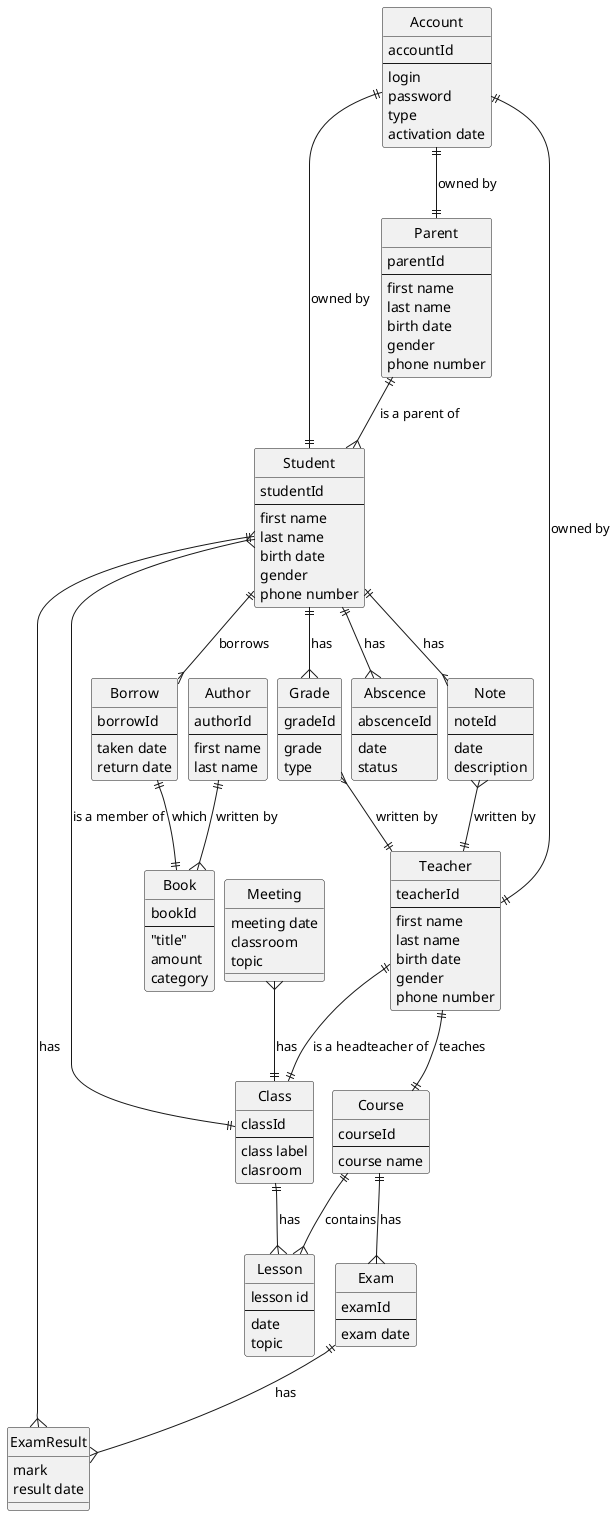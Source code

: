 @startuml
hide circle

skinparam nodesep 10
skinparam ranksep 15
entity "Account" as ac {
    accountId
    --
    login
    password
    type
    activation date
}
entity "Student" as stu {
    studentId
    --
    first name
    last name 
    birth date
    gender
    phone number
}
entity "Teacher" as tea {
    teacherId
    --
    first name
    last name 
    birth date
    gender
    phone number
}
entity "Parent" as par {
    parentId
    --
    first name
    last name 
    birth date
    gender
    phone number
}
entity "Abscence" as abs{
    abscenceId
    --
    date
    status
}
entity "Borrow" as bo{
    borrowId
    --
    taken date
    return date
}
entity "Book" as book{
    bookId
    --
    "title"
    amount
    category
}
entity "Author" as au{
    authorId
    --
    first name
    last name
}
entity "Course" as co{
    courseId
    --
    course name
}
entity "Lesson" as le{
    lesson id
    --
    date
    topic
}
entity "Class" as cl{
    classId 
    --
    class label
    clasroom
}
entity "Exam" as ex{
    examId
    --
    exam date
}
entity "ExamResult" as exR{
    mark
    result date
}
entity "Meeting" as me{
    meeting date
    classroom 
    topic 
}
entity "Note" as no{
    noteId
    --
    date 
    description
}
entity "Grade" as gr{
    gradeId
    --
    grade
    type
}
 ' zero to one |o--
 ' exactly one ||--
 ' zero or many }o--
 ' one or many }|--
 ac ||----|| par: "owned by"
stu }----|| cl : "is a member of"
stu ||----{ no: "has"
no }----|| tea: "written by"
stu ||----{ gr : "has"
gr }----|| tea: "written by"
stu ||----{ bo : "borrows"
bo ||----|| book : "which"
au ||----{ book : "written by"
ac ||----|| stu : "owned by"
ac ||----|| tea : "owned by"
par ||----{ stu : "is a parent of"
stu ||----{ abs : "has"
tea ||----|| co : "teaches"
tea ||----|| cl : "is a headteacher of"
co ||----{ le : "contains"
co ||----{ ex : "has"
ex ||----{ exR : "has"
me }----|| cl : "has"
cl ||----{ le: "has"
stu ||-----{ exR: "has"
@enduml